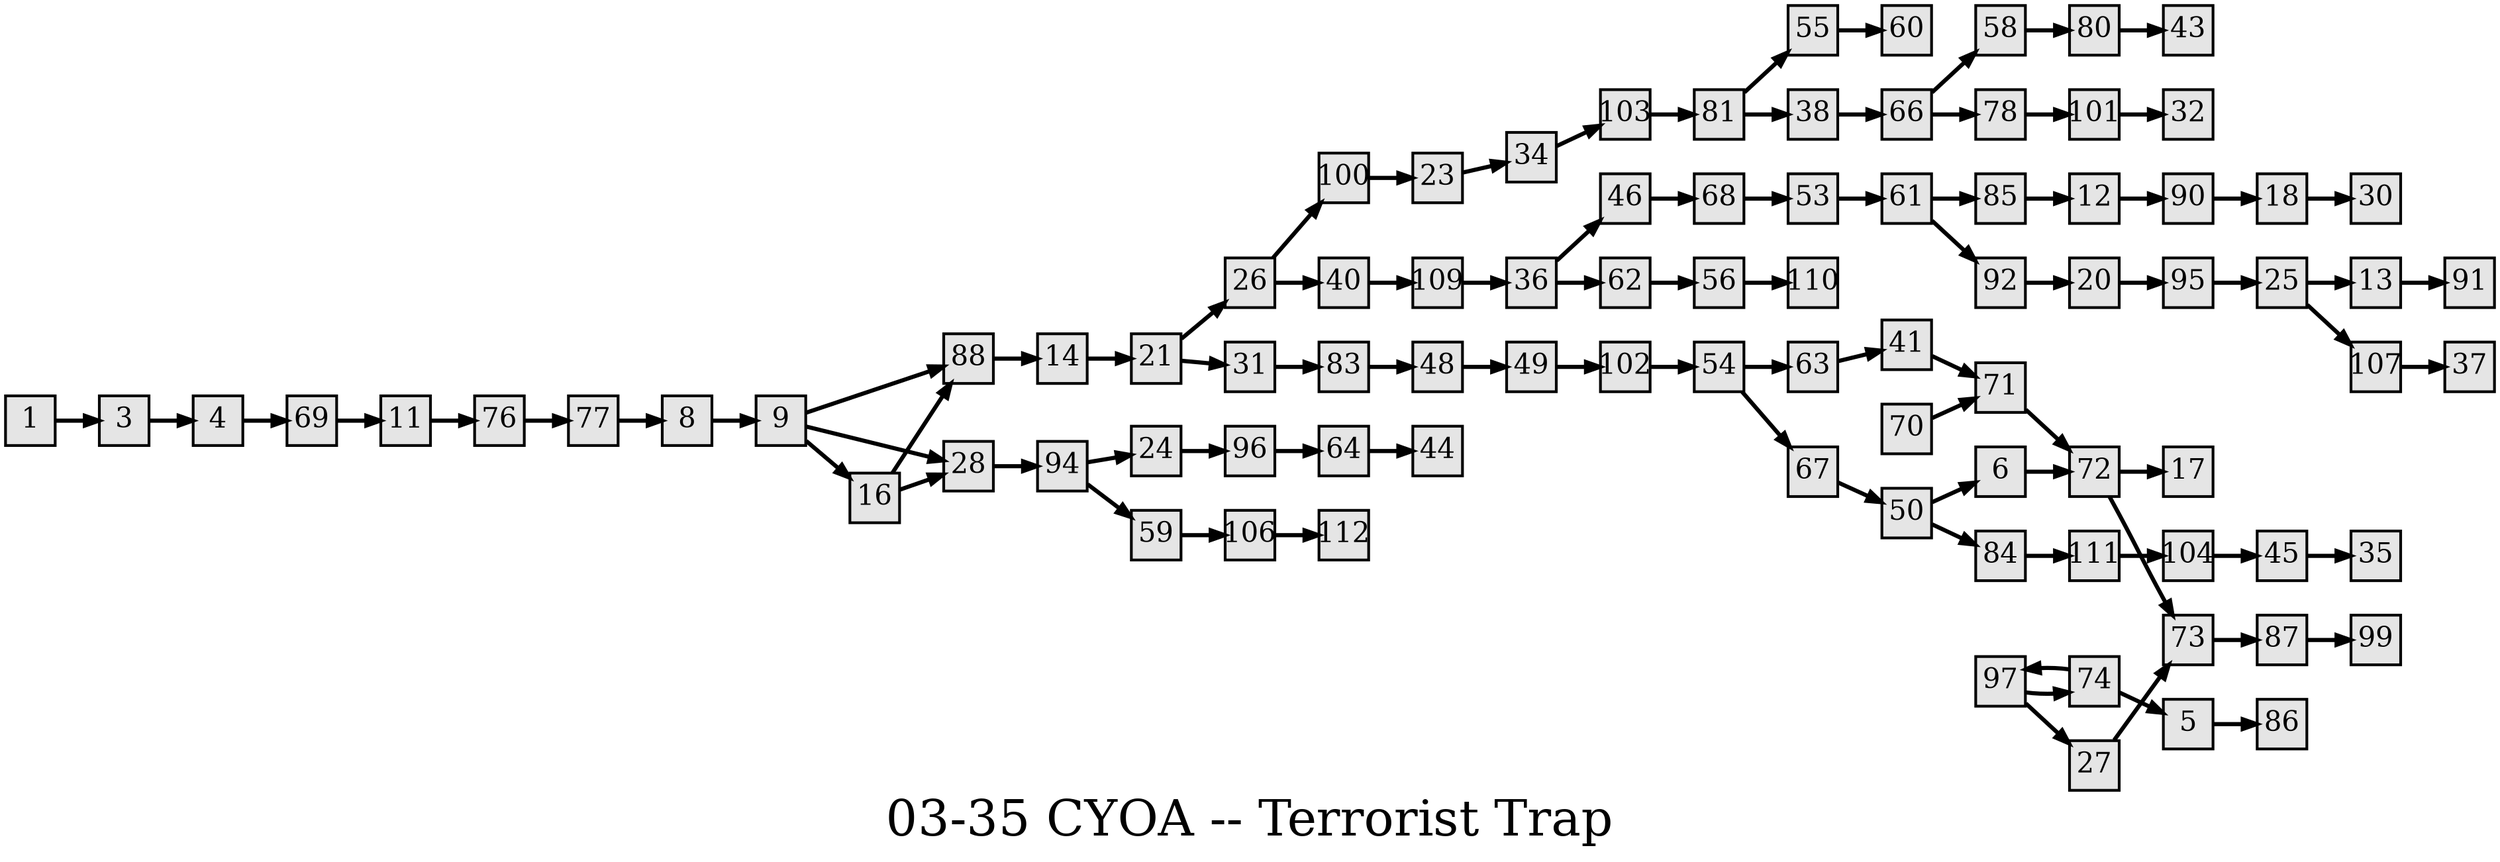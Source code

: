 digraph g{
  graph [ label="03-35 CYOA -- Terrorist Trap" rankdir=LR, ordering=out, fontsize=36, nodesep="0.35", ranksep="0.45"];
  node  [shape=rect, penwidth=2, fontsize=20, style=filled, fillcolor=grey90, margin="0,0", labelfloat=true, regular=true, fixedsize=true];
  edge  [labelfloat=true, penwidth=3, fontsize=12];

  1 -> 3;
  3 -> 4;
  4 -> 69;
  5 -> 86;
  6 -> 72;
  8 -> 9;
  9 -> 88;
  9 -> 28;
  9 -> 16;
  11 -> 76;
  12 -> 90;
  13 -> 91;
  14 -> 21;
  16 -> 88;
  16 -> 28;
  18 -> 30;
  20 -> 95;
  21 -> 26;
  21 -> 31;
  23 -> 34;
  24 -> 96;
  25 -> 13;
  25 -> 107;
  26 -> 100;
  26 -> 40;
  27 -> 73;
  28 -> 94;
  31 -> 83;
  34 -> 103;
  36 -> 46;
  36 -> 62;
  38 -> 66;
  40 -> 109;
  41 -> 71;
  45 -> 35;
  46 -> 68;
  48 -> 49;
  49 -> 102;
  50 -> 6;
  50 -> 84;
  53 -> 61;
  54 -> 63;
  54 -> 67;
  55 -> 60;
  56 -> 110;
  58 -> 80;
  59 -> 106;
  61 -> 85;
  61 -> 92;
  62 -> 56;
  63 -> 41;
  64 -> 44;
  66 -> 58;
  66 -> 78;
  67 -> 50;
  68 -> 53;
  69 -> 11;
  70 -> 71;
  71 -> 72;
  72 -> 17;
  72 -> 73;
  73 -> 87;
  74 -> 97;
  74 -> 5;
  76 -> 77;
  77 -> 8;
  78 -> 101;
  80 -> 43;
  81 -> 55;
  81 -> 38;
  83 -> 48;
  84 -> 111;
  85 -> 12;
  87 -> 99;
  88 -> 14;
  90 -> 18;
  97 -> 74;
  92 -> 20;
  94 -> 24;
  94 -> 59;
  95 -> 25;
  96 -> 64;
  97 -> 27;
  100 -> 23;
  101 -> 32;
  102 -> 54;
  103 -> 81;
  104 -> 45;
  106 -> 112;
  107 -> 37;
  109 -> 36;
  111 -> 104;
}

